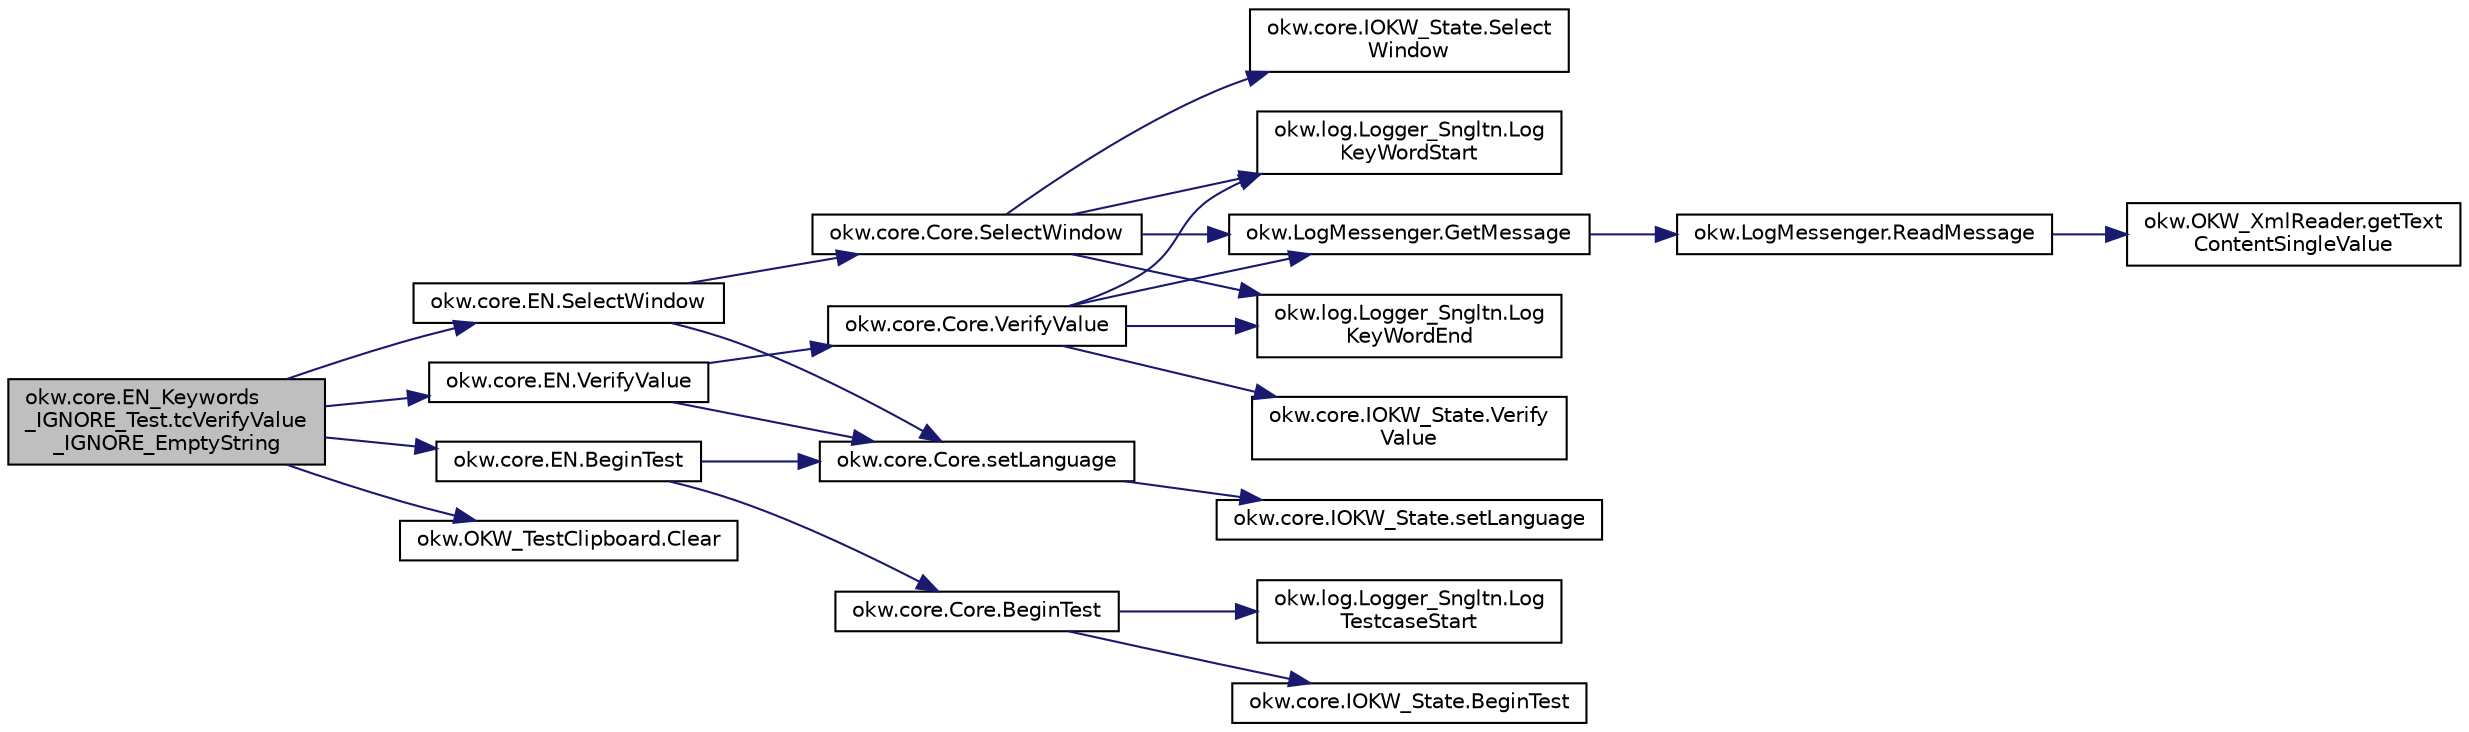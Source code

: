 digraph "okw.core.EN_Keywords_IGNORE_Test.tcVerifyValue_IGNORE_EmptyString"
{
 // INTERACTIVE_SVG=YES
 // LATEX_PDF_SIZE
  edge [fontname="Helvetica",fontsize="10",labelfontname="Helvetica",labelfontsize="10"];
  node [fontname="Helvetica",fontsize="10",shape=record];
  rankdir="LR";
  Node1718 [label="okw.core.EN_Keywords\l_IGNORE_Test.tcVerifyValue\l_IGNORE_EmptyString",height=0.2,width=0.4,color="black", fillcolor="grey75", style="filled", fontcolor="black",tooltip=" "];
  Node1718 -> Node1719 [color="midnightblue",fontsize="10",style="solid",fontname="Helvetica"];
  Node1719 [label="okw.core.EN.BeginTest",height=0.2,width=0.4,color="black", fillcolor="white", style="filled",URL="$classokw_1_1core_1_1_e_n.html#aef613b0a3e6bb8a9623984db145cae69",tooltip="Markiert den Anfang eines neuen Testfalls."];
  Node1719 -> Node1720 [color="midnightblue",fontsize="10",style="solid",fontname="Helvetica"];
  Node1720 [label="okw.core.Core.setLanguage",height=0.2,width=0.4,color="black", fillcolor="white", style="filled",URL="$classokw_1_1core_1_1_core.html#ab4e0f723d27cb11c944ec4c82c426100",tooltip="Setzt die Sprache auf den gegebenen wert Language."];
  Node1720 -> Node1721 [color="midnightblue",fontsize="10",style="solid",fontname="Helvetica"];
  Node1721 [label="okw.core.IOKW_State.setLanguage",height=0.2,width=0.4,color="black", fillcolor="white", style="filled",URL="$interfaceokw_1_1core_1_1_i_o_k_w___state.html#a866baa0bde08a47418f54d63bdb56097",tooltip="Interne Methode zum setzen der Sprache für die sprachabhängigen Ausgaben der Dokumentation (Log)."];
  Node1719 -> Node1722 [color="midnightblue",fontsize="10",style="solid",fontname="Helvetica"];
  Node1722 [label="okw.core.Core.BeginTest",height=0.2,width=0.4,color="black", fillcolor="white", style="filled",URL="$classokw_1_1core_1_1_core.html#acfefe92468c9eb9e951846372726c4d8",tooltip="Markiert den Anfang eines neuen Testfalls."];
  Node1722 -> Node1723 [color="midnightblue",fontsize="10",style="solid",fontname="Helvetica"];
  Node1723 [label="okw.log.Logger_Sngltn.Log\lTestcaseStart",height=0.2,width=0.4,color="black", fillcolor="white", style="filled",URL="$classokw_1_1log_1_1_logger___sngltn.html#a60f4ad59db847ae61df928f9920f3deb",tooltip="Ausgabe des Testfalls."];
  Node1722 -> Node1724 [color="midnightblue",fontsize="10",style="solid",fontname="Helvetica"];
  Node1724 [label="okw.core.IOKW_State.BeginTest",height=0.2,width=0.4,color="black", fillcolor="white", style="filled",URL="$interfaceokw_1_1core_1_1_i_o_k_w___state.html#ae5480ddb1fc37eade5d899d335bc4b13",tooltip="Markiert den Anfang eines neuen Testfalls."];
  Node1718 -> Node1725 [color="midnightblue",fontsize="10",style="solid",fontname="Helvetica"];
  Node1725 [label="okw.core.EN.SelectWindow",height=0.2,width=0.4,color="black", fillcolor="white", style="filled",URL="$classokw_1_1core_1_1_e_n.html#a2b61c2b39a9cfdbdfd25fe0e3d43785b",tooltip="Setzt den Kontext auf das gegebene Fenster."];
  Node1725 -> Node1720 [color="midnightblue",fontsize="10",style="solid",fontname="Helvetica"];
  Node1725 -> Node1726 [color="midnightblue",fontsize="10",style="solid",fontname="Helvetica"];
  Node1726 [label="okw.core.Core.SelectWindow",height=0.2,width=0.4,color="black", fillcolor="white", style="filled",URL="$classokw_1_1core_1_1_core.html#a6a68660eb5e34965522896e2a5c48314",tooltip="Setzt den Kontext auf das gegebene Fenster."];
  Node1726 -> Node1727 [color="midnightblue",fontsize="10",style="solid",fontname="Helvetica"];
  Node1727 [label="okw.log.Logger_Sngltn.Log\lKeyWordStart",height=0.2,width=0.4,color="black", fillcolor="white", style="filled",URL="$classokw_1_1log_1_1_logger___sngltn.html#a70ec25e200e00ecefc544e8fd371d2ef",tooltip="Ausgabe eines Schlüsselwortes."];
  Node1726 -> Node1728 [color="midnightblue",fontsize="10",style="solid",fontname="Helvetica"];
  Node1728 [label="okw.LogMessenger.GetMessage",height=0.2,width=0.4,color="black", fillcolor="white", style="filled",URL="$classokw_1_1_log_messenger.html#af225d1f037d47b3b085175c09d78bdd2",tooltip="Holt die Log-Meldung für MethodeNmae/Textkey ohne weitere Parameter."];
  Node1728 -> Node1729 [color="midnightblue",fontsize="10",style="solid",fontname="Helvetica"];
  Node1729 [label="okw.LogMessenger.ReadMessage",height=0.2,width=0.4,color="black", fillcolor="white", style="filled",URL="$classokw_1_1_log_messenger.html#a530cd6ab82ec82a04206a2e976ec06e3",tooltip="Interne Kernfunktion holt die Log-Meldung mit Platzhaltern aus der XML-Datei."];
  Node1729 -> Node1730 [color="midnightblue",fontsize="10",style="solid",fontname="Helvetica"];
  Node1730 [label="okw.OKW_XmlReader.getText\lContentSingleValue",height=0.2,width=0.4,color="black", fillcolor="white", style="filled",URL="$classokw_1_1_o_k_w___xml_reader.html#ab920b5335a2e1429c14cc5f8e79f39eb",tooltip="Lies den TextContent eines Tag."];
  Node1726 -> Node1731 [color="midnightblue",fontsize="10",style="solid",fontname="Helvetica"];
  Node1731 [label="okw.core.IOKW_State.Select\lWindow",height=0.2,width=0.4,color="black", fillcolor="white", style="filled",URL="$interfaceokw_1_1core_1_1_i_o_k_w___state.html#ad4fc9610ed5b1176590a45b55e6ac7f0",tooltip="Setzt den Kontext auf das gegebene Fenster."];
  Node1726 -> Node1732 [color="midnightblue",fontsize="10",style="solid",fontname="Helvetica"];
  Node1732 [label="okw.log.Logger_Sngltn.Log\lKeyWordEnd",height=0.2,width=0.4,color="black", fillcolor="white", style="filled",URL="$classokw_1_1log_1_1_logger___sngltn.html#aa7d2da98631d21644da70c187f03155e",tooltip="LogKeyWordEnd:"];
  Node1718 -> Node1733 [color="midnightblue",fontsize="10",style="solid",fontname="Helvetica"];
  Node1733 [label="okw.OKW_TestClipboard.Clear",height=0.2,width=0.4,color="black", fillcolor="white", style="filled",URL="$classokw_1_1_o_k_w___test_clipboard.html#a3d244f76e3d56d57e9b4b96378f9b293",tooltip="Resets all ClipBoard-Memmber to empty String = \"\" ."];
  Node1718 -> Node1734 [color="midnightblue",fontsize="10",style="solid",fontname="Helvetica"];
  Node1734 [label="okw.core.EN.VerifyValue",height=0.2,width=0.4,color="black", fillcolor="white", style="filled",URL="$classokw_1_1core_1_1_e_n.html#adb1179b7a549509b59f95a87a52e295d",tooltip="Prüft den Standardwert eines Objektes (in den meisten Fällen ist dies der angezeigte Text)."];
  Node1734 -> Node1720 [color="midnightblue",fontsize="10",style="solid",fontname="Helvetica"];
  Node1734 -> Node1735 [color="midnightblue",fontsize="10",style="solid",fontname="Helvetica"];
  Node1735 [label="okw.core.Core.VerifyValue",height=0.2,width=0.4,color="black", fillcolor="white", style="filled",URL="$classokw_1_1core_1_1_core.html#aac0d21359cfabf641db830eadeb11721",tooltip="Prüft den Standardwert eines Objektes (in den meisten Fällen ist dies der angezeigte Text)."];
  Node1735 -> Node1727 [color="midnightblue",fontsize="10",style="solid",fontname="Helvetica"];
  Node1735 -> Node1728 [color="midnightblue",fontsize="10",style="solid",fontname="Helvetica"];
  Node1735 -> Node1736 [color="midnightblue",fontsize="10",style="solid",fontname="Helvetica"];
  Node1736 [label="okw.core.IOKW_State.Verify\lValue",height=0.2,width=0.4,color="black", fillcolor="white", style="filled",URL="$interfaceokw_1_1core_1_1_i_o_k_w___state.html#a7cc12f50a3b6af352a873d42d947813e",tooltip="Prüft den Standardwert eines Objektes (in den meisten Fällen ist dies der angezeigte Text)."];
  Node1735 -> Node1732 [color="midnightblue",fontsize="10",style="solid",fontname="Helvetica"];
}
